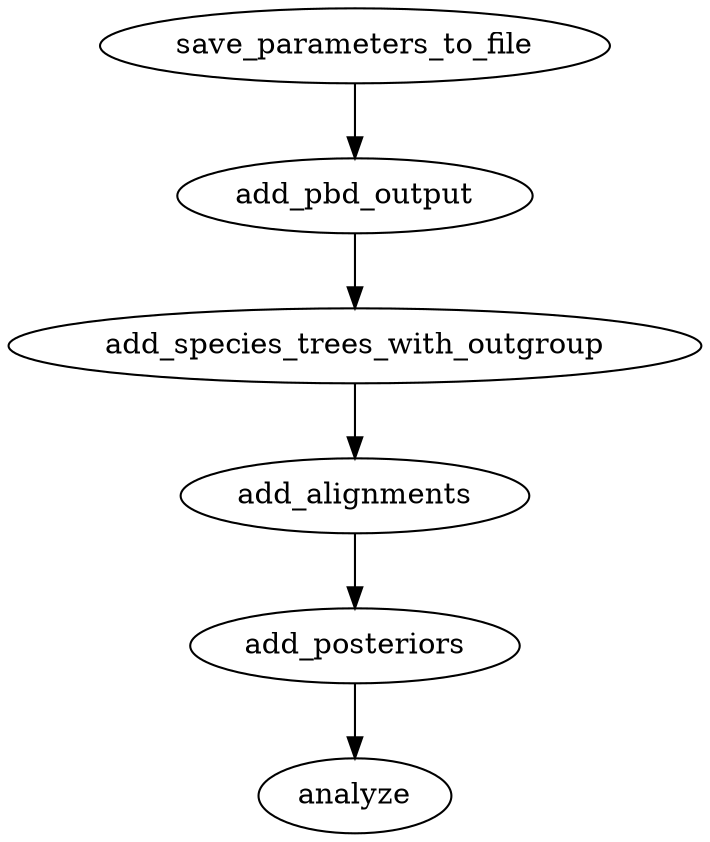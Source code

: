 digraph G {
0[label="save_parameters_to_file"];
1[label="add_pbd_output"];
2[label="add_species_trees_with_outgroup"];
3[label="add_alignments"];
4[label="add_posteriors"];
5[label="analyze"];
0->1;
1->2;
2->3;
3->4;
4->5;
}

